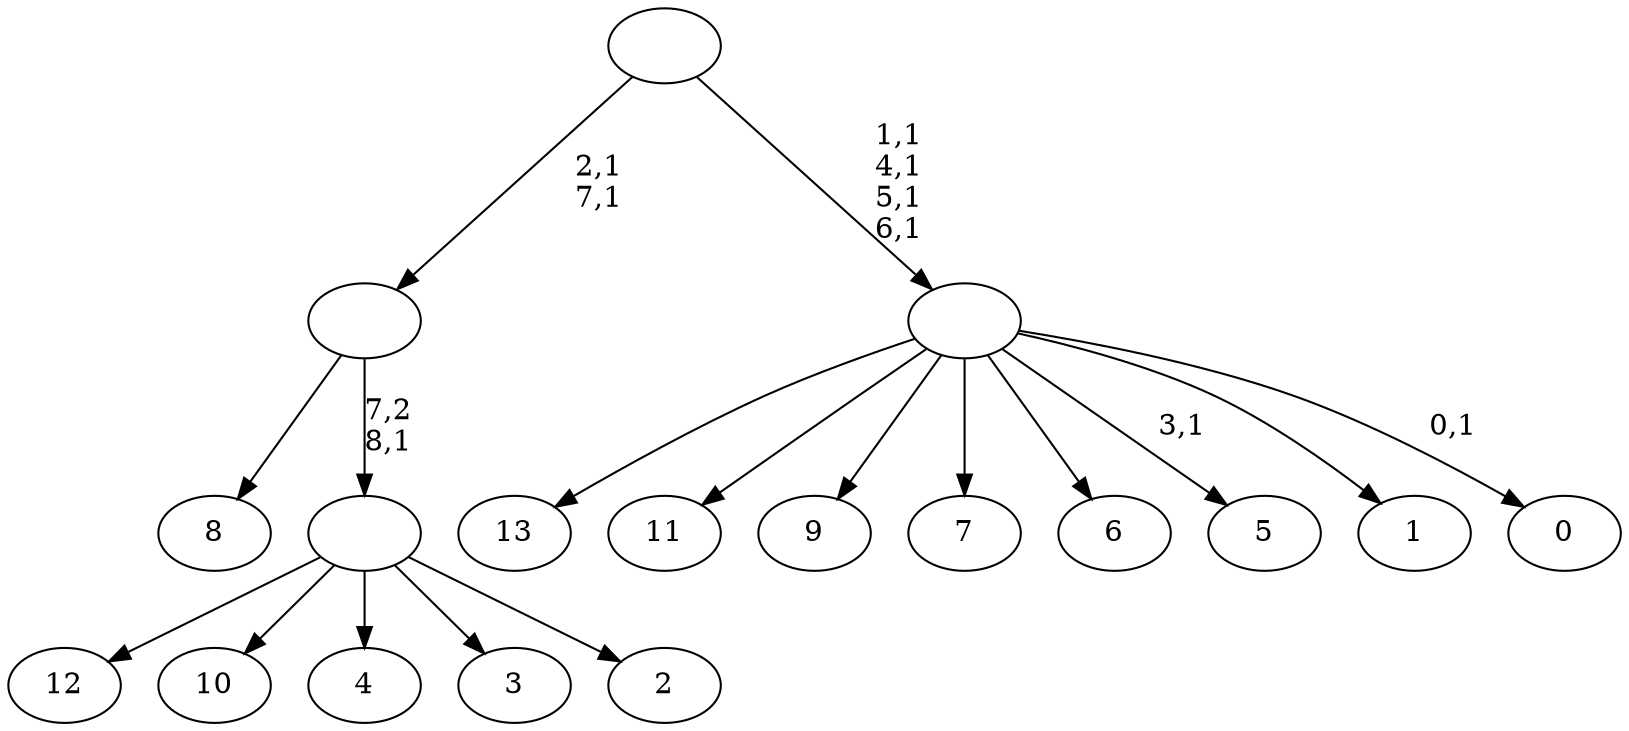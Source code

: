 digraph T {
	23 [label="13"]
	22 [label="12"]
	21 [label="11"]
	20 [label="10"]
	19 [label="9"]
	18 [label="8"]
	17 [label="7"]
	16 [label="6"]
	15 [label="5"]
	13 [label="4"]
	12 [label="3"]
	11 [label="2"]
	10 [label=""]
	9 [label=""]
	7 [label="1"]
	6 [label="0"]
	4 [label=""]
	0 [label=""]
	10 -> 22 [label=""]
	10 -> 20 [label=""]
	10 -> 13 [label=""]
	10 -> 12 [label=""]
	10 -> 11 [label=""]
	9 -> 18 [label=""]
	9 -> 10 [label="7,2\n8,1"]
	4 -> 6 [label="0,1"]
	4 -> 15 [label="3,1"]
	4 -> 23 [label=""]
	4 -> 21 [label=""]
	4 -> 19 [label=""]
	4 -> 17 [label=""]
	4 -> 16 [label=""]
	4 -> 7 [label=""]
	0 -> 4 [label="1,1\n4,1\n5,1\n6,1"]
	0 -> 9 [label="2,1\n7,1"]
}
